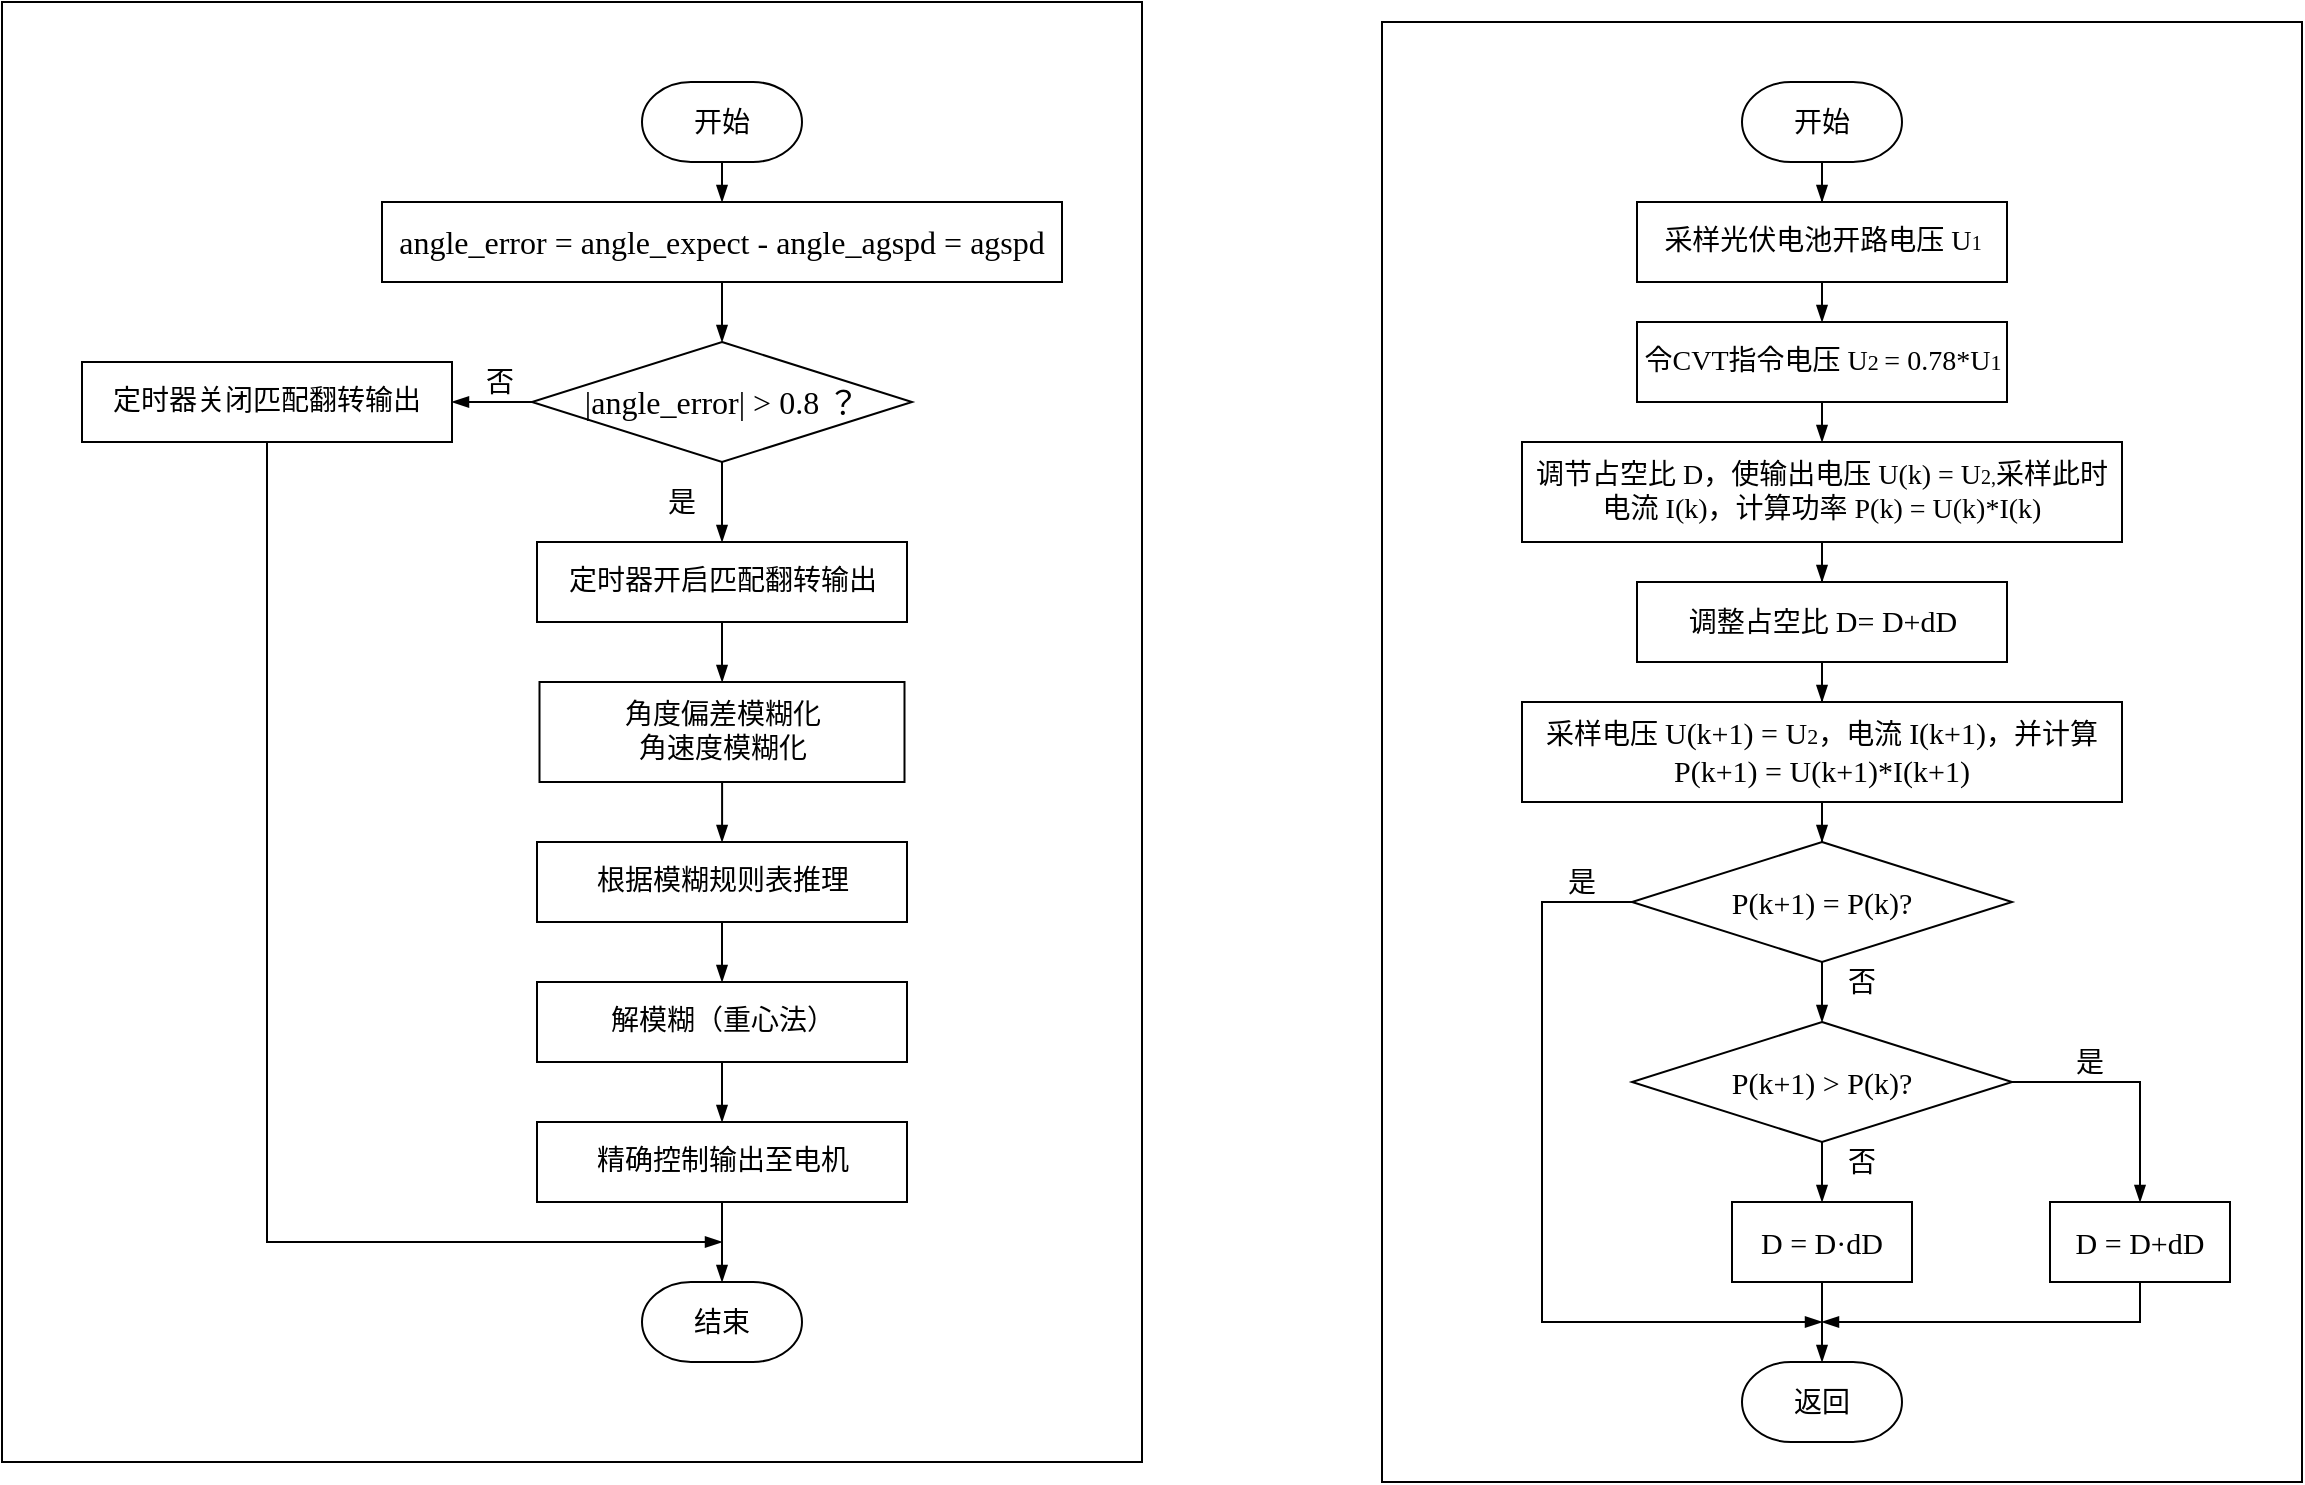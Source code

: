 <mxfile version="13.4.6" type="github">
  <diagram id="C5RBs43oDa-KdzZeNtuy" name="Page-1">
    <mxGraphModel dx="2310" dy="1996" grid="1" gridSize="10" guides="1" tooltips="1" connect="1" arrows="1" fold="1" page="1" pageScale="1" pageWidth="827" pageHeight="1169" math="0" shadow="0">
      <root>
        <mxCell id="WIyWlLk6GJQsqaUBKTNV-0" />
        <mxCell id="WIyWlLk6GJQsqaUBKTNV-1" parent="WIyWlLk6GJQsqaUBKTNV-0" />
        <mxCell id="u0UtIvNj63yNevoHzUJB-31" value="" style="rounded=0;whiteSpace=wrap;html=1;strokeWidth=1;fillColor=none;" vertex="1" parent="WIyWlLk6GJQsqaUBKTNV-1">
          <mxGeometry x="-10" y="-30" width="460" height="730" as="geometry" />
        </mxCell>
        <mxCell id="u0UtIvNj63yNevoHzUJB-3" style="edgeStyle=orthogonalEdgeStyle;rounded=0;orthogonalLoop=1;jettySize=auto;html=1;exitX=0.5;exitY=1;exitDx=0;exitDy=0;exitPerimeter=0;endArrow=blockThin;endFill=1;" edge="1" parent="WIyWlLk6GJQsqaUBKTNV-1" source="u0UtIvNj63yNevoHzUJB-0" target="u0UtIvNj63yNevoHzUJB-1">
          <mxGeometry relative="1" as="geometry" />
        </mxCell>
        <mxCell id="u0UtIvNj63yNevoHzUJB-0" value="&lt;font style=&quot;font-size: 14px&quot;&gt;开始&lt;/font&gt;" style="strokeWidth=1;html=1;shape=mxgraph.flowchart.terminator;whiteSpace=wrap;" vertex="1" parent="WIyWlLk6GJQsqaUBKTNV-1">
          <mxGeometry x="170" width="80" height="40" as="geometry" />
        </mxCell>
        <mxCell id="u0UtIvNj63yNevoHzUJB-4" style="edgeStyle=orthogonalEdgeStyle;rounded=0;orthogonalLoop=1;jettySize=auto;html=1;exitX=0.5;exitY=1;exitDx=0;exitDy=0;entryX=0.5;entryY=0;entryDx=0;entryDy=0;endArrow=blockThin;endFill=1;" edge="1" parent="WIyWlLk6GJQsqaUBKTNV-1" source="u0UtIvNj63yNevoHzUJB-1" target="u0UtIvNj63yNevoHzUJB-2">
          <mxGeometry relative="1" as="geometry" />
        </mxCell>
        <mxCell id="u0UtIvNj63yNevoHzUJB-1" value="&lt;font face=&quot;Times New Roman&quot;&gt;&lt;font style=&quot;font-size: 14px&quot;&gt;采样光伏电池开路电压 U&lt;/font&gt;&lt;font style=&quot;font-size: 10px&quot;&gt;1&lt;/font&gt;&lt;/font&gt;" style="rounded=0;whiteSpace=wrap;html=1;strokeWidth=1;" vertex="1" parent="WIyWlLk6GJQsqaUBKTNV-1">
          <mxGeometry x="117.5" y="60" width="185" height="40" as="geometry" />
        </mxCell>
        <mxCell id="u0UtIvNj63yNevoHzUJB-13" style="edgeStyle=orthogonalEdgeStyle;rounded=0;orthogonalLoop=1;jettySize=auto;html=1;exitX=0.5;exitY=1;exitDx=0;exitDy=0;entryX=0.5;entryY=0;entryDx=0;entryDy=0;endArrow=blockThin;endFill=1;" edge="1" parent="WIyWlLk6GJQsqaUBKTNV-1" source="u0UtIvNj63yNevoHzUJB-2" target="u0UtIvNj63yNevoHzUJB-5">
          <mxGeometry relative="1" as="geometry" />
        </mxCell>
        <mxCell id="u0UtIvNj63yNevoHzUJB-2" value="&lt;font face=&quot;Times New Roman&quot;&gt;&lt;font style=&quot;font-size: 14px&quot;&gt;令CVT指令电压 U&lt;/font&gt;&lt;font style=&quot;font-size: 11px&quot;&gt;2&amp;nbsp;&lt;/font&gt;&lt;font style=&quot;font-size: 14px&quot;&gt;= 0.78*U&lt;/font&gt;&lt;font style=&quot;font-size: 11px&quot;&gt;1&lt;/font&gt;&lt;/font&gt;" style="rounded=0;whiteSpace=wrap;html=1;strokeWidth=1;" vertex="1" parent="WIyWlLk6GJQsqaUBKTNV-1">
          <mxGeometry x="117.5" y="120" width="185" height="40" as="geometry" />
        </mxCell>
        <mxCell id="u0UtIvNj63yNevoHzUJB-14" style="edgeStyle=orthogonalEdgeStyle;rounded=0;orthogonalLoop=1;jettySize=auto;html=1;exitX=0.5;exitY=1;exitDx=0;exitDy=0;endArrow=blockThin;endFill=1;" edge="1" parent="WIyWlLk6GJQsqaUBKTNV-1" source="u0UtIvNj63yNevoHzUJB-5" target="u0UtIvNj63yNevoHzUJB-6">
          <mxGeometry relative="1" as="geometry" />
        </mxCell>
        <mxCell id="u0UtIvNj63yNevoHzUJB-5" value="&lt;font face=&quot;Times New Roman&quot;&gt;&lt;span style=&quot;font-size: 14px&quot;&gt;调节占空比 D，使输出电压 U(k) = U&lt;/span&gt;&lt;font style=&quot;font-size: 10px&quot;&gt;2,&lt;/font&gt;&lt;font style=&quot;font-size: 14px&quot;&gt;采样此时电流 I(k)，计算功率 P(k) = U(k)*I(k)&lt;/font&gt;&lt;/font&gt;" style="rounded=0;whiteSpace=wrap;html=1;strokeWidth=1;" vertex="1" parent="WIyWlLk6GJQsqaUBKTNV-1">
          <mxGeometry x="60" y="180" width="300" height="50" as="geometry" />
        </mxCell>
        <mxCell id="u0UtIvNj63yNevoHzUJB-15" style="edgeStyle=orthogonalEdgeStyle;rounded=0;orthogonalLoop=1;jettySize=auto;html=1;exitX=0.5;exitY=1;exitDx=0;exitDy=0;endArrow=blockThin;endFill=1;" edge="1" parent="WIyWlLk6GJQsqaUBKTNV-1" source="u0UtIvNj63yNevoHzUJB-6" target="u0UtIvNj63yNevoHzUJB-7">
          <mxGeometry relative="1" as="geometry" />
        </mxCell>
        <mxCell id="u0UtIvNj63yNevoHzUJB-6" value="&lt;font face=&quot;Times New Roman&quot;&gt;&lt;span style=&quot;font-size: 14px&quot;&gt;调整占空比&amp;nbsp;&lt;/span&gt;&lt;font style=&quot;font-size: 15px&quot;&gt;D= D+dD&lt;/font&gt;&lt;/font&gt;" style="rounded=0;whiteSpace=wrap;html=1;strokeWidth=1;" vertex="1" parent="WIyWlLk6GJQsqaUBKTNV-1">
          <mxGeometry x="117.5" y="250" width="185" height="40" as="geometry" />
        </mxCell>
        <mxCell id="u0UtIvNj63yNevoHzUJB-16" style="edgeStyle=orthogonalEdgeStyle;rounded=0;orthogonalLoop=1;jettySize=auto;html=1;exitX=0.5;exitY=1;exitDx=0;exitDy=0;endArrow=blockThin;endFill=1;" edge="1" parent="WIyWlLk6GJQsqaUBKTNV-1" source="u0UtIvNj63yNevoHzUJB-7" target="u0UtIvNj63yNevoHzUJB-8">
          <mxGeometry relative="1" as="geometry" />
        </mxCell>
        <mxCell id="u0UtIvNj63yNevoHzUJB-7" value="&lt;font face=&quot;Times New Roman&quot;&gt;&lt;span style=&quot;font-size: 14px&quot;&gt;采样电压&amp;nbsp;&lt;/span&gt;&lt;font style=&quot;font-size: 15px&quot;&gt;U(k+1) = U&lt;/font&gt;&lt;font style=&quot;font-size: 11px&quot;&gt;2&lt;/font&gt;&lt;font style=&quot;font-size: 14px&quot;&gt;，&lt;/font&gt;&lt;font style=&quot;font-size: 14px&quot;&gt;电流&amp;nbsp;&lt;/font&gt;&lt;font style=&quot;font-size: 15px&quot;&gt;I(k+1)&lt;/font&gt;&lt;font style=&quot;font-size: 14px&quot;&gt;，并计算&lt;/font&gt;&lt;font style=&quot;font-size: 15px&quot;&gt;P(k+1) = U(k+1)*I(k+1)&lt;/font&gt;&lt;/font&gt;" style="rounded=0;whiteSpace=wrap;html=1;strokeWidth=1;" vertex="1" parent="WIyWlLk6GJQsqaUBKTNV-1">
          <mxGeometry x="60" y="310" width="300" height="50" as="geometry" />
        </mxCell>
        <mxCell id="u0UtIvNj63yNevoHzUJB-17" style="edgeStyle=orthogonalEdgeStyle;rounded=0;orthogonalLoop=1;jettySize=auto;html=1;exitX=0.5;exitY=1;exitDx=0;exitDy=0;endArrow=blockThin;endFill=1;" edge="1" parent="WIyWlLk6GJQsqaUBKTNV-1" source="u0UtIvNj63yNevoHzUJB-8" target="u0UtIvNj63yNevoHzUJB-9">
          <mxGeometry relative="1" as="geometry" />
        </mxCell>
        <mxCell id="u0UtIvNj63yNevoHzUJB-19" style="edgeStyle=orthogonalEdgeStyle;rounded=0;orthogonalLoop=1;jettySize=auto;html=1;endArrow=blockThin;endFill=1;exitX=0;exitY=0.5;exitDx=0;exitDy=0;" edge="1" parent="WIyWlLk6GJQsqaUBKTNV-1" source="u0UtIvNj63yNevoHzUJB-8">
          <mxGeometry relative="1" as="geometry">
            <mxPoint x="210" y="620" as="targetPoint" />
            <mxPoint x="110" y="420" as="sourcePoint" />
            <Array as="points">
              <mxPoint x="70" y="410" />
              <mxPoint x="70" y="620" />
            </Array>
          </mxGeometry>
        </mxCell>
        <mxCell id="u0UtIvNj63yNevoHzUJB-8" value="&lt;span style=&quot;font-family: &amp;#34;times new roman&amp;#34;&quot;&gt;&lt;font style=&quot;font-size: 15px&quot;&gt;P(k+1) = P(k)?&lt;/font&gt;&lt;/span&gt;" style="rhombus;whiteSpace=wrap;html=1;strokeWidth=1;" vertex="1" parent="WIyWlLk6GJQsqaUBKTNV-1">
          <mxGeometry x="115" y="380" width="190" height="60" as="geometry" />
        </mxCell>
        <mxCell id="u0UtIvNj63yNevoHzUJB-18" style="edgeStyle=orthogonalEdgeStyle;rounded=0;orthogonalLoop=1;jettySize=auto;html=1;exitX=0.5;exitY=1;exitDx=0;exitDy=0;endArrow=blockThin;endFill=1;" edge="1" parent="WIyWlLk6GJQsqaUBKTNV-1" source="u0UtIvNj63yNevoHzUJB-9" target="u0UtIvNj63yNevoHzUJB-10">
          <mxGeometry relative="1" as="geometry" />
        </mxCell>
        <mxCell id="u0UtIvNj63yNevoHzUJB-21" style="edgeStyle=orthogonalEdgeStyle;rounded=0;orthogonalLoop=1;jettySize=auto;html=1;endArrow=blockThin;endFill=1;" edge="1" parent="WIyWlLk6GJQsqaUBKTNV-1" source="u0UtIvNj63yNevoHzUJB-9" target="u0UtIvNj63yNevoHzUJB-11">
          <mxGeometry relative="1" as="geometry" />
        </mxCell>
        <mxCell id="u0UtIvNj63yNevoHzUJB-9" value="&lt;span style=&quot;font-family: &amp;#34;times new roman&amp;#34;&quot;&gt;&lt;font style=&quot;font-size: 15px&quot;&gt;P(k+1) &amp;gt; P(k)?&lt;/font&gt;&lt;/span&gt;" style="rhombus;whiteSpace=wrap;html=1;strokeWidth=1;" vertex="1" parent="WIyWlLk6GJQsqaUBKTNV-1">
          <mxGeometry x="115" y="470" width="190" height="60" as="geometry" />
        </mxCell>
        <mxCell id="u0UtIvNj63yNevoHzUJB-20" style="edgeStyle=orthogonalEdgeStyle;rounded=0;orthogonalLoop=1;jettySize=auto;html=1;endArrow=blockThin;endFill=1;" edge="1" parent="WIyWlLk6GJQsqaUBKTNV-1" source="u0UtIvNj63yNevoHzUJB-10" target="u0UtIvNj63yNevoHzUJB-12">
          <mxGeometry relative="1" as="geometry" />
        </mxCell>
        <mxCell id="u0UtIvNj63yNevoHzUJB-10" value="&lt;span style=&quot;font-family: &amp;#34;times new roman&amp;#34;&quot;&gt;&lt;font style=&quot;font-size: 15px&quot;&gt;D = D·dD&lt;/font&gt;&lt;/span&gt;" style="rounded=0;whiteSpace=wrap;html=1;strokeWidth=1;" vertex="1" parent="WIyWlLk6GJQsqaUBKTNV-1">
          <mxGeometry x="165" y="560" width="90" height="40" as="geometry" />
        </mxCell>
        <mxCell id="u0UtIvNj63yNevoHzUJB-24" style="edgeStyle=orthogonalEdgeStyle;rounded=0;orthogonalLoop=1;jettySize=auto;html=1;exitX=0.5;exitY=1;exitDx=0;exitDy=0;entryX=1;entryY=0.6;entryDx=0;entryDy=0;entryPerimeter=0;endArrow=blockThin;endFill=1;" edge="1" parent="WIyWlLk6GJQsqaUBKTNV-1" source="u0UtIvNj63yNevoHzUJB-11">
          <mxGeometry relative="1" as="geometry">
            <mxPoint x="210.0" y="620" as="targetPoint" />
            <Array as="points">
              <mxPoint x="369" y="620" />
            </Array>
          </mxGeometry>
        </mxCell>
        <mxCell id="u0UtIvNj63yNevoHzUJB-11" value="&lt;span style=&quot;font-family: &amp;#34;times new roman&amp;#34;&quot;&gt;&lt;font style=&quot;font-size: 15px&quot;&gt;D = D+dD&lt;/font&gt;&lt;/span&gt;" style="rounded=0;whiteSpace=wrap;html=1;strokeWidth=1;" vertex="1" parent="WIyWlLk6GJQsqaUBKTNV-1">
          <mxGeometry x="324" y="560" width="90" height="40" as="geometry" />
        </mxCell>
        <mxCell id="u0UtIvNj63yNevoHzUJB-12" value="&lt;font style=&quot;font-size: 14px&quot;&gt;返回&lt;/font&gt;" style="strokeWidth=1;html=1;shape=mxgraph.flowchart.terminator;whiteSpace=wrap;" vertex="1" parent="WIyWlLk6GJQsqaUBKTNV-1">
          <mxGeometry x="170" y="640" width="80" height="40" as="geometry" />
        </mxCell>
        <mxCell id="u0UtIvNj63yNevoHzUJB-25" value="&lt;font style=&quot;font-size: 14px&quot;&gt;是&lt;/font&gt;" style="text;html=1;strokeColor=none;fillColor=none;align=center;verticalAlign=middle;whiteSpace=wrap;rounded=0;" vertex="1" parent="WIyWlLk6GJQsqaUBKTNV-1">
          <mxGeometry x="70" y="390" width="40" height="20" as="geometry" />
        </mxCell>
        <mxCell id="u0UtIvNj63yNevoHzUJB-26" value="&lt;font style=&quot;font-size: 14px&quot;&gt;是&lt;/font&gt;" style="text;html=1;strokeColor=none;fillColor=none;align=center;verticalAlign=middle;whiteSpace=wrap;rounded=0;" vertex="1" parent="WIyWlLk6GJQsqaUBKTNV-1">
          <mxGeometry x="324" y="480" width="40" height="20" as="geometry" />
        </mxCell>
        <mxCell id="u0UtIvNj63yNevoHzUJB-28" value="&lt;font style=&quot;font-size: 14px&quot;&gt;否&lt;/font&gt;" style="text;html=1;strokeColor=none;fillColor=none;align=center;verticalAlign=middle;whiteSpace=wrap;rounded=0;" vertex="1" parent="WIyWlLk6GJQsqaUBKTNV-1">
          <mxGeometry x="210" y="440" width="40" height="20" as="geometry" />
        </mxCell>
        <mxCell id="u0UtIvNj63yNevoHzUJB-29" value="&lt;font style=&quot;font-size: 14px&quot;&gt;否&lt;/font&gt;" style="text;html=1;strokeColor=none;fillColor=none;align=center;verticalAlign=middle;whiteSpace=wrap;rounded=0;" vertex="1" parent="WIyWlLk6GJQsqaUBKTNV-1">
          <mxGeometry x="210" y="530" width="40" height="20" as="geometry" />
        </mxCell>
        <mxCell id="u0UtIvNj63yNevoHzUJB-41" style="edgeStyle=orthogonalEdgeStyle;rounded=0;orthogonalLoop=1;jettySize=auto;html=1;exitX=0.5;exitY=1;exitDx=0;exitDy=0;exitPerimeter=0;entryX=0.5;entryY=0;entryDx=0;entryDy=0;endArrow=blockThin;endFill=1;" edge="1" parent="WIyWlLk6GJQsqaUBKTNV-1" source="u0UtIvNj63yNevoHzUJB-32" target="u0UtIvNj63yNevoHzUJB-33">
          <mxGeometry relative="1" as="geometry" />
        </mxCell>
        <mxCell id="u0UtIvNj63yNevoHzUJB-32" value="&lt;font style=&quot;font-size: 14px&quot;&gt;开始&lt;/font&gt;" style="strokeWidth=1;html=1;shape=mxgraph.flowchart.terminator;whiteSpace=wrap;" vertex="1" parent="WIyWlLk6GJQsqaUBKTNV-1">
          <mxGeometry x="-380" width="80" height="40" as="geometry" />
        </mxCell>
        <mxCell id="u0UtIvNj63yNevoHzUJB-42" style="edgeStyle=orthogonalEdgeStyle;rounded=0;orthogonalLoop=1;jettySize=auto;html=1;endArrow=blockThin;endFill=1;" edge="1" parent="WIyWlLk6GJQsqaUBKTNV-1" source="u0UtIvNj63yNevoHzUJB-33" target="u0UtIvNj63yNevoHzUJB-34">
          <mxGeometry relative="1" as="geometry" />
        </mxCell>
        <mxCell id="u0UtIvNj63yNevoHzUJB-33" value="&lt;div style=&quot;text-align: left&quot;&gt;&lt;span style=&quot;font-family: &amp;#34;times new roman&amp;#34;&quot;&gt;&lt;font style=&quot;font-size: 16px&quot;&gt;angle_error = angle_expect - angle_agspd = agspd&lt;/font&gt;&lt;/span&gt;&lt;/div&gt;" style="rounded=0;whiteSpace=wrap;html=1;strokeWidth=1;" vertex="1" parent="WIyWlLk6GJQsqaUBKTNV-1">
          <mxGeometry x="-510" y="60" width="340" height="40" as="geometry" />
        </mxCell>
        <mxCell id="u0UtIvNj63yNevoHzUJB-43" style="edgeStyle=orthogonalEdgeStyle;rounded=0;orthogonalLoop=1;jettySize=auto;html=1;endArrow=blockThin;endFill=1;" edge="1" parent="WIyWlLk6GJQsqaUBKTNV-1" source="u0UtIvNj63yNevoHzUJB-34" target="u0UtIvNj63yNevoHzUJB-35">
          <mxGeometry relative="1" as="geometry" />
        </mxCell>
        <mxCell id="u0UtIvNj63yNevoHzUJB-48" style="edgeStyle=orthogonalEdgeStyle;rounded=0;orthogonalLoop=1;jettySize=auto;html=1;entryX=1;entryY=0.5;entryDx=0;entryDy=0;endArrow=blockThin;endFill=1;" edge="1" parent="WIyWlLk6GJQsqaUBKTNV-1" source="u0UtIvNj63yNevoHzUJB-34" target="u0UtIvNj63yNevoHzUJB-40">
          <mxGeometry relative="1" as="geometry" />
        </mxCell>
        <mxCell id="u0UtIvNj63yNevoHzUJB-34" value="&lt;font style=&quot;font-size: 16px&quot; face=&quot;Times New Roman&quot;&gt;|angle_error| &amp;gt; 0.8&amp;nbsp;？&lt;/font&gt;" style="rhombus;whiteSpace=wrap;html=1;strokeWidth=1;" vertex="1" parent="WIyWlLk6GJQsqaUBKTNV-1">
          <mxGeometry x="-435" y="130" width="190" height="60" as="geometry" />
        </mxCell>
        <mxCell id="u0UtIvNj63yNevoHzUJB-44" style="edgeStyle=orthogonalEdgeStyle;rounded=0;orthogonalLoop=1;jettySize=auto;html=1;endArrow=blockThin;endFill=1;" edge="1" parent="WIyWlLk6GJQsqaUBKTNV-1" source="u0UtIvNj63yNevoHzUJB-35" target="u0UtIvNj63yNevoHzUJB-36">
          <mxGeometry relative="1" as="geometry" />
        </mxCell>
        <mxCell id="u0UtIvNj63yNevoHzUJB-35" value="&lt;font face=&quot;Times New Roman&quot;&gt;&lt;span style=&quot;font-size: 14px&quot;&gt;定时器开启匹配翻转输出&lt;/span&gt;&lt;/font&gt;" style="rounded=0;whiteSpace=wrap;html=1;strokeWidth=1;" vertex="1" parent="WIyWlLk6GJQsqaUBKTNV-1">
          <mxGeometry x="-432.5" y="230" width="185" height="40" as="geometry" />
        </mxCell>
        <mxCell id="u0UtIvNj63yNevoHzUJB-45" style="edgeStyle=orthogonalEdgeStyle;rounded=0;orthogonalLoop=1;jettySize=auto;html=1;entryX=0.5;entryY=0;entryDx=0;entryDy=0;endArrow=blockThin;endFill=1;" edge="1" parent="WIyWlLk6GJQsqaUBKTNV-1" source="u0UtIvNj63yNevoHzUJB-36" target="u0UtIvNj63yNevoHzUJB-37">
          <mxGeometry relative="1" as="geometry" />
        </mxCell>
        <mxCell id="u0UtIvNj63yNevoHzUJB-36" value="&lt;font face=&quot;Times New Roman&quot;&gt;&lt;span style=&quot;font-size: 14px&quot;&gt;角度偏差模糊化&lt;br&gt;角速度模糊化&lt;br&gt;&lt;/span&gt;&lt;/font&gt;" style="rounded=0;whiteSpace=wrap;html=1;strokeWidth=1;" vertex="1" parent="WIyWlLk6GJQsqaUBKTNV-1">
          <mxGeometry x="-431.25" y="300" width="182.5" height="50" as="geometry" />
        </mxCell>
        <mxCell id="u0UtIvNj63yNevoHzUJB-46" style="edgeStyle=orthogonalEdgeStyle;rounded=0;orthogonalLoop=1;jettySize=auto;html=1;exitX=0.5;exitY=1;exitDx=0;exitDy=0;endArrow=blockThin;endFill=1;" edge="1" parent="WIyWlLk6GJQsqaUBKTNV-1" source="u0UtIvNj63yNevoHzUJB-37" target="u0UtIvNj63yNevoHzUJB-38">
          <mxGeometry relative="1" as="geometry" />
        </mxCell>
        <mxCell id="u0UtIvNj63yNevoHzUJB-37" value="&lt;font face=&quot;Times New Roman&quot;&gt;&lt;span style=&quot;font-size: 14px&quot;&gt;根据模糊规则表推理&lt;/span&gt;&lt;/font&gt;" style="rounded=0;whiteSpace=wrap;html=1;strokeWidth=1;" vertex="1" parent="WIyWlLk6GJQsqaUBKTNV-1">
          <mxGeometry x="-432.5" y="380" width="185" height="40" as="geometry" />
        </mxCell>
        <mxCell id="u0UtIvNj63yNevoHzUJB-47" style="edgeStyle=orthogonalEdgeStyle;rounded=0;orthogonalLoop=1;jettySize=auto;html=1;exitX=0.5;exitY=1;exitDx=0;exitDy=0;endArrow=blockThin;endFill=1;" edge="1" parent="WIyWlLk6GJQsqaUBKTNV-1" source="u0UtIvNj63yNevoHzUJB-38" target="u0UtIvNj63yNevoHzUJB-39">
          <mxGeometry relative="1" as="geometry" />
        </mxCell>
        <mxCell id="u0UtIvNj63yNevoHzUJB-38" value="&lt;font face=&quot;Times New Roman&quot;&gt;&lt;span style=&quot;font-size: 14px&quot;&gt;解模糊（重心法）&lt;/span&gt;&lt;/font&gt;" style="rounded=0;whiteSpace=wrap;html=1;strokeWidth=1;" vertex="1" parent="WIyWlLk6GJQsqaUBKTNV-1">
          <mxGeometry x="-432.5" y="450" width="185" height="40" as="geometry" />
        </mxCell>
        <mxCell id="u0UtIvNj63yNevoHzUJB-50" style="edgeStyle=orthogonalEdgeStyle;rounded=0;orthogonalLoop=1;jettySize=auto;html=1;exitX=0.5;exitY=1;exitDx=0;exitDy=0;entryX=0.5;entryY=0;entryDx=0;entryDy=0;entryPerimeter=0;endArrow=blockThin;endFill=1;" edge="1" parent="WIyWlLk6GJQsqaUBKTNV-1" source="u0UtIvNj63yNevoHzUJB-39" target="u0UtIvNj63yNevoHzUJB-49">
          <mxGeometry relative="1" as="geometry" />
        </mxCell>
        <mxCell id="u0UtIvNj63yNevoHzUJB-39" value="&lt;font face=&quot;Times New Roman&quot;&gt;&lt;span style=&quot;font-size: 14px&quot;&gt;精确控制输出至电机&lt;/span&gt;&lt;/font&gt;" style="rounded=0;whiteSpace=wrap;html=1;strokeWidth=1;" vertex="1" parent="WIyWlLk6GJQsqaUBKTNV-1">
          <mxGeometry x="-432.5" y="520" width="185" height="40" as="geometry" />
        </mxCell>
        <mxCell id="u0UtIvNj63yNevoHzUJB-51" style="edgeStyle=orthogonalEdgeStyle;rounded=0;orthogonalLoop=1;jettySize=auto;html=1;endArrow=blockThin;endFill=1;exitX=0.5;exitY=1;exitDx=0;exitDy=0;" edge="1" parent="WIyWlLk6GJQsqaUBKTNV-1" source="u0UtIvNj63yNevoHzUJB-40">
          <mxGeometry relative="1" as="geometry">
            <mxPoint x="-340" y="580" as="targetPoint" />
            <Array as="points">
              <mxPoint x="-567" y="580" />
            </Array>
          </mxGeometry>
        </mxCell>
        <mxCell id="u0UtIvNj63yNevoHzUJB-40" value="&lt;font face=&quot;Times New Roman&quot;&gt;&lt;span style=&quot;font-size: 14px&quot;&gt;定时器关闭匹配翻转输出&lt;/span&gt;&lt;/font&gt;" style="rounded=0;whiteSpace=wrap;html=1;strokeWidth=1;" vertex="1" parent="WIyWlLk6GJQsqaUBKTNV-1">
          <mxGeometry x="-660" y="140" width="185" height="40" as="geometry" />
        </mxCell>
        <mxCell id="u0UtIvNj63yNevoHzUJB-49" value="&lt;font style=&quot;font-size: 14px&quot;&gt;结束&lt;/font&gt;" style="strokeWidth=1;html=1;shape=mxgraph.flowchart.terminator;whiteSpace=wrap;" vertex="1" parent="WIyWlLk6GJQsqaUBKTNV-1">
          <mxGeometry x="-380" y="600" width="80" height="40" as="geometry" />
        </mxCell>
        <mxCell id="u0UtIvNj63yNevoHzUJB-53" value="&lt;font style=&quot;font-size: 14px&quot;&gt;是&lt;/font&gt;" style="text;html=1;strokeColor=none;fillColor=none;align=center;verticalAlign=middle;whiteSpace=wrap;rounded=0;" vertex="1" parent="WIyWlLk6GJQsqaUBKTNV-1">
          <mxGeometry x="-380" y="200" width="40" height="20" as="geometry" />
        </mxCell>
        <mxCell id="u0UtIvNj63yNevoHzUJB-54" value="&lt;font style=&quot;font-size: 14px&quot;&gt;否&lt;/font&gt;" style="text;html=1;strokeColor=none;fillColor=none;align=center;verticalAlign=middle;whiteSpace=wrap;rounded=0;" vertex="1" parent="WIyWlLk6GJQsqaUBKTNV-1">
          <mxGeometry x="-471.25" y="140" width="40" height="20" as="geometry" />
        </mxCell>
        <mxCell id="u0UtIvNj63yNevoHzUJB-55" value="" style="rounded=0;whiteSpace=wrap;html=1;strokeWidth=1;fillColor=none;" vertex="1" parent="WIyWlLk6GJQsqaUBKTNV-1">
          <mxGeometry x="-700" y="-40" width="570" height="730" as="geometry" />
        </mxCell>
      </root>
    </mxGraphModel>
  </diagram>
</mxfile>
